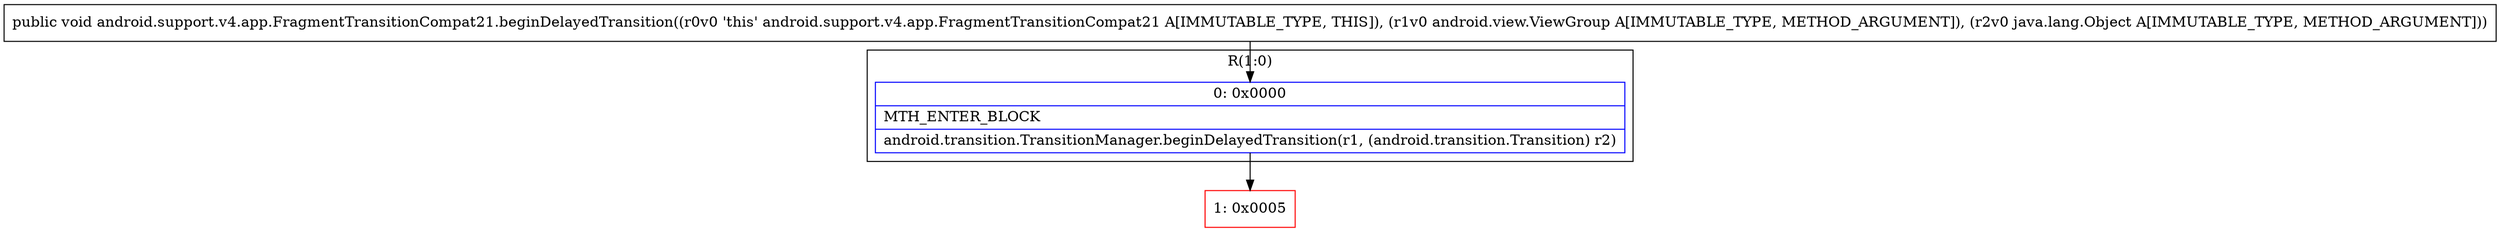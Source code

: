 digraph "CFG forandroid.support.v4.app.FragmentTransitionCompat21.beginDelayedTransition(Landroid\/view\/ViewGroup;Ljava\/lang\/Object;)V" {
subgraph cluster_Region_433904973 {
label = "R(1:0)";
node [shape=record,color=blue];
Node_0 [shape=record,label="{0\:\ 0x0000|MTH_ENTER_BLOCK\l|android.transition.TransitionManager.beginDelayedTransition(r1, (android.transition.Transition) r2)\l}"];
}
Node_1 [shape=record,color=red,label="{1\:\ 0x0005}"];
MethodNode[shape=record,label="{public void android.support.v4.app.FragmentTransitionCompat21.beginDelayedTransition((r0v0 'this' android.support.v4.app.FragmentTransitionCompat21 A[IMMUTABLE_TYPE, THIS]), (r1v0 android.view.ViewGroup A[IMMUTABLE_TYPE, METHOD_ARGUMENT]), (r2v0 java.lang.Object A[IMMUTABLE_TYPE, METHOD_ARGUMENT])) }"];
MethodNode -> Node_0;
Node_0 -> Node_1;
}

